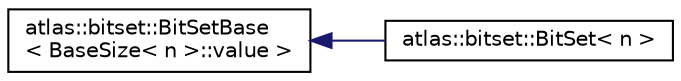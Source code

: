 digraph "Graphical Class Hierarchy"
{
  edge [fontname="Helvetica",fontsize="10",labelfontname="Helvetica",labelfontsize="10"];
  node [fontname="Helvetica",fontsize="10",shape=record];
  rankdir="LR";
  Node1 [label="atlas::bitset::BitSetBase\l\< BaseSize\< n \>::value \>",height=0.2,width=0.4,color="black", fillcolor="white", style="filled",URL="$classatlas_1_1bitset_1_1BitSetBase.html"];
  Node1 -> Node2 [dir="back",color="midnightblue",fontsize="10",style="solid",fontname="Helvetica"];
  Node2 [label="atlas::bitset::BitSet\< n \>",height=0.2,width=0.4,color="black", fillcolor="white", style="filled",URL="$classatlas_1_1bitset_1_1BitSet.html",tooltip="Set of n bits. "];
}
